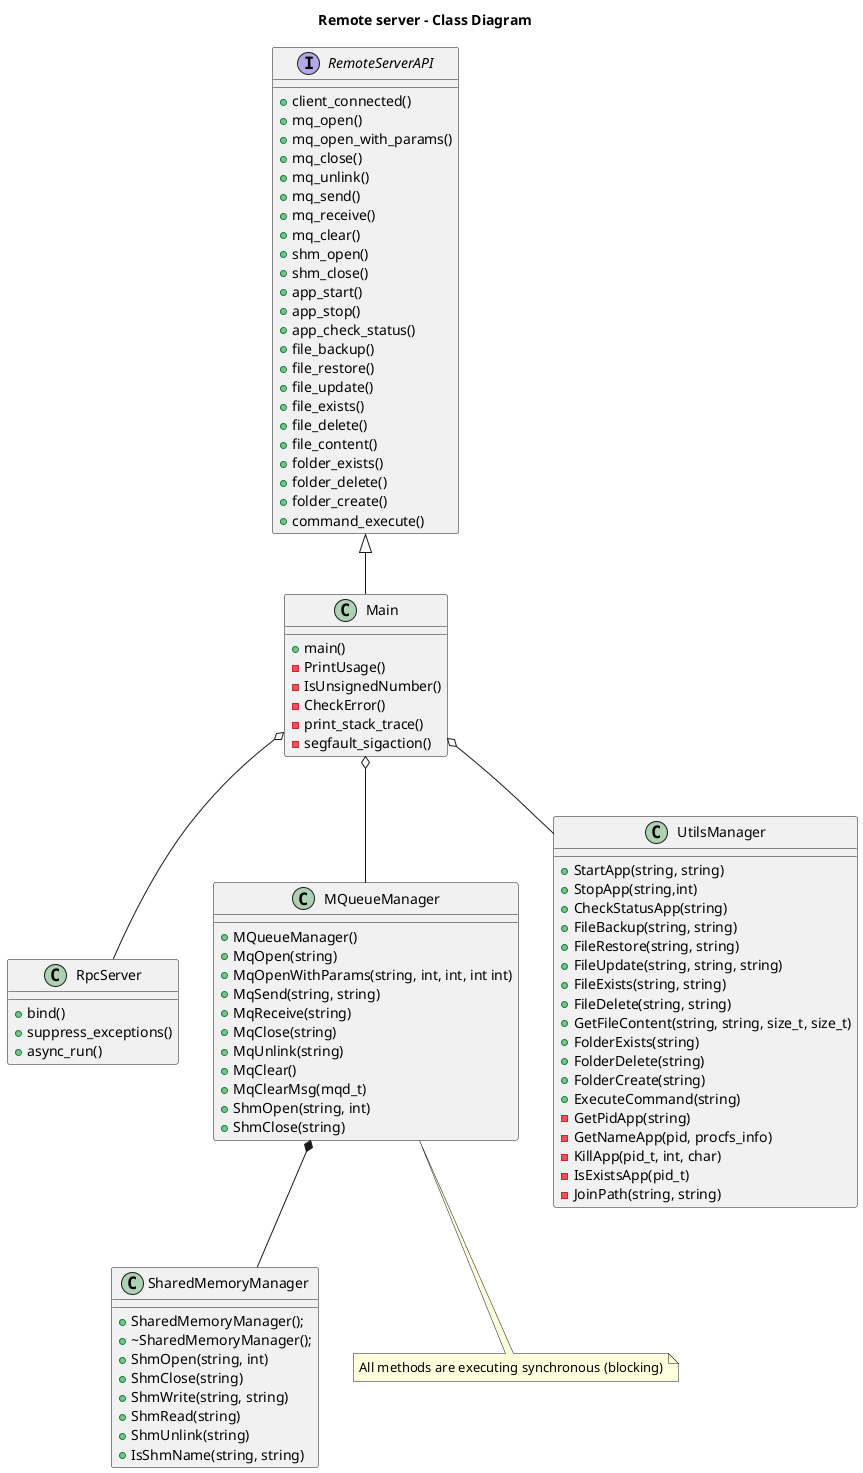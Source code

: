 @startuml

title Remote server - Class Diagram

interface RemoteServerAPI {
    +client_connected()
    +mq_open()
    +mq_open_with_params()
    +mq_close()
    +mq_unlink()
    +mq_send()
    +mq_receive()
    +mq_clear()
    +shm_open()
    +shm_close()
    +app_start()
    +app_stop()
    +app_check_status()
    +file_backup()
    +file_restore()
    +file_update()
    +file_exists()
    +file_delete()
    +file_content()
    +folder_exists()
    +folder_delete()
    +folder_create()
    +command_execute()
}

class RpcServer {
    +bind()
    +suppress_exceptions()
    +async_run()
}

class Main {
    +main()
    -PrintUsage()
    -IsUnsignedNumber()
    -CheckError()
    -print_stack_trace()
    -segfault_sigaction()
}

class MQueueManager {
    +MQueueManager()
    +MqOpen(string)
    +MqOpenWithParams(string, int, int, int int)
    +MqSend(string, string)
    +MqReceive(string)
    +MqClose(string)
    +MqUnlink(string)
    +MqClear()
    +MqClearMsg(mqd_t)
    +ShmOpen(string, int)
    +ShmClose(string)
}

class SharedMemoryManager {
    +SharedMemoryManager();
    +~SharedMemoryManager();
    +ShmOpen(string, int)
    +ShmClose(string)
    +ShmWrite(string, string)
    +ShmRead(string)
    +ShmUnlink(string)
    +IsShmName(string, string)
}

class UtilsManager {
    +StartApp(string, string)
    +StopApp(string,int)
    +CheckStatusApp(string)
    +FileBackup(string, string)
    +FileRestore(string, string)
    +FileUpdate(string, string, string)
    +FileExists(string, string)
    +FileDelete(string, string)
    +GetFileContent(string, string, size_t, size_t)
    +FolderExists(string)
    +FolderDelete(string)
    +FolderCreate(string)
    +ExecuteCommand(string)
    -GetPidApp(string)
    -GetNameApp(pid, procfs_info)
    -KillApp(pid_t, int, char)
    -IsExistsApp(pid_t)
    -JoinPath(string, string)
 }

RemoteServerAPI <|-- Main
Main o-- RpcServer
Main o-- MQueueManager
Main o-- UtilsManager
MQueueManager *-- SharedMemoryManager

note "All methods are executing synchronous (blocking)" as N
MQueueManager .. N

@enduml
